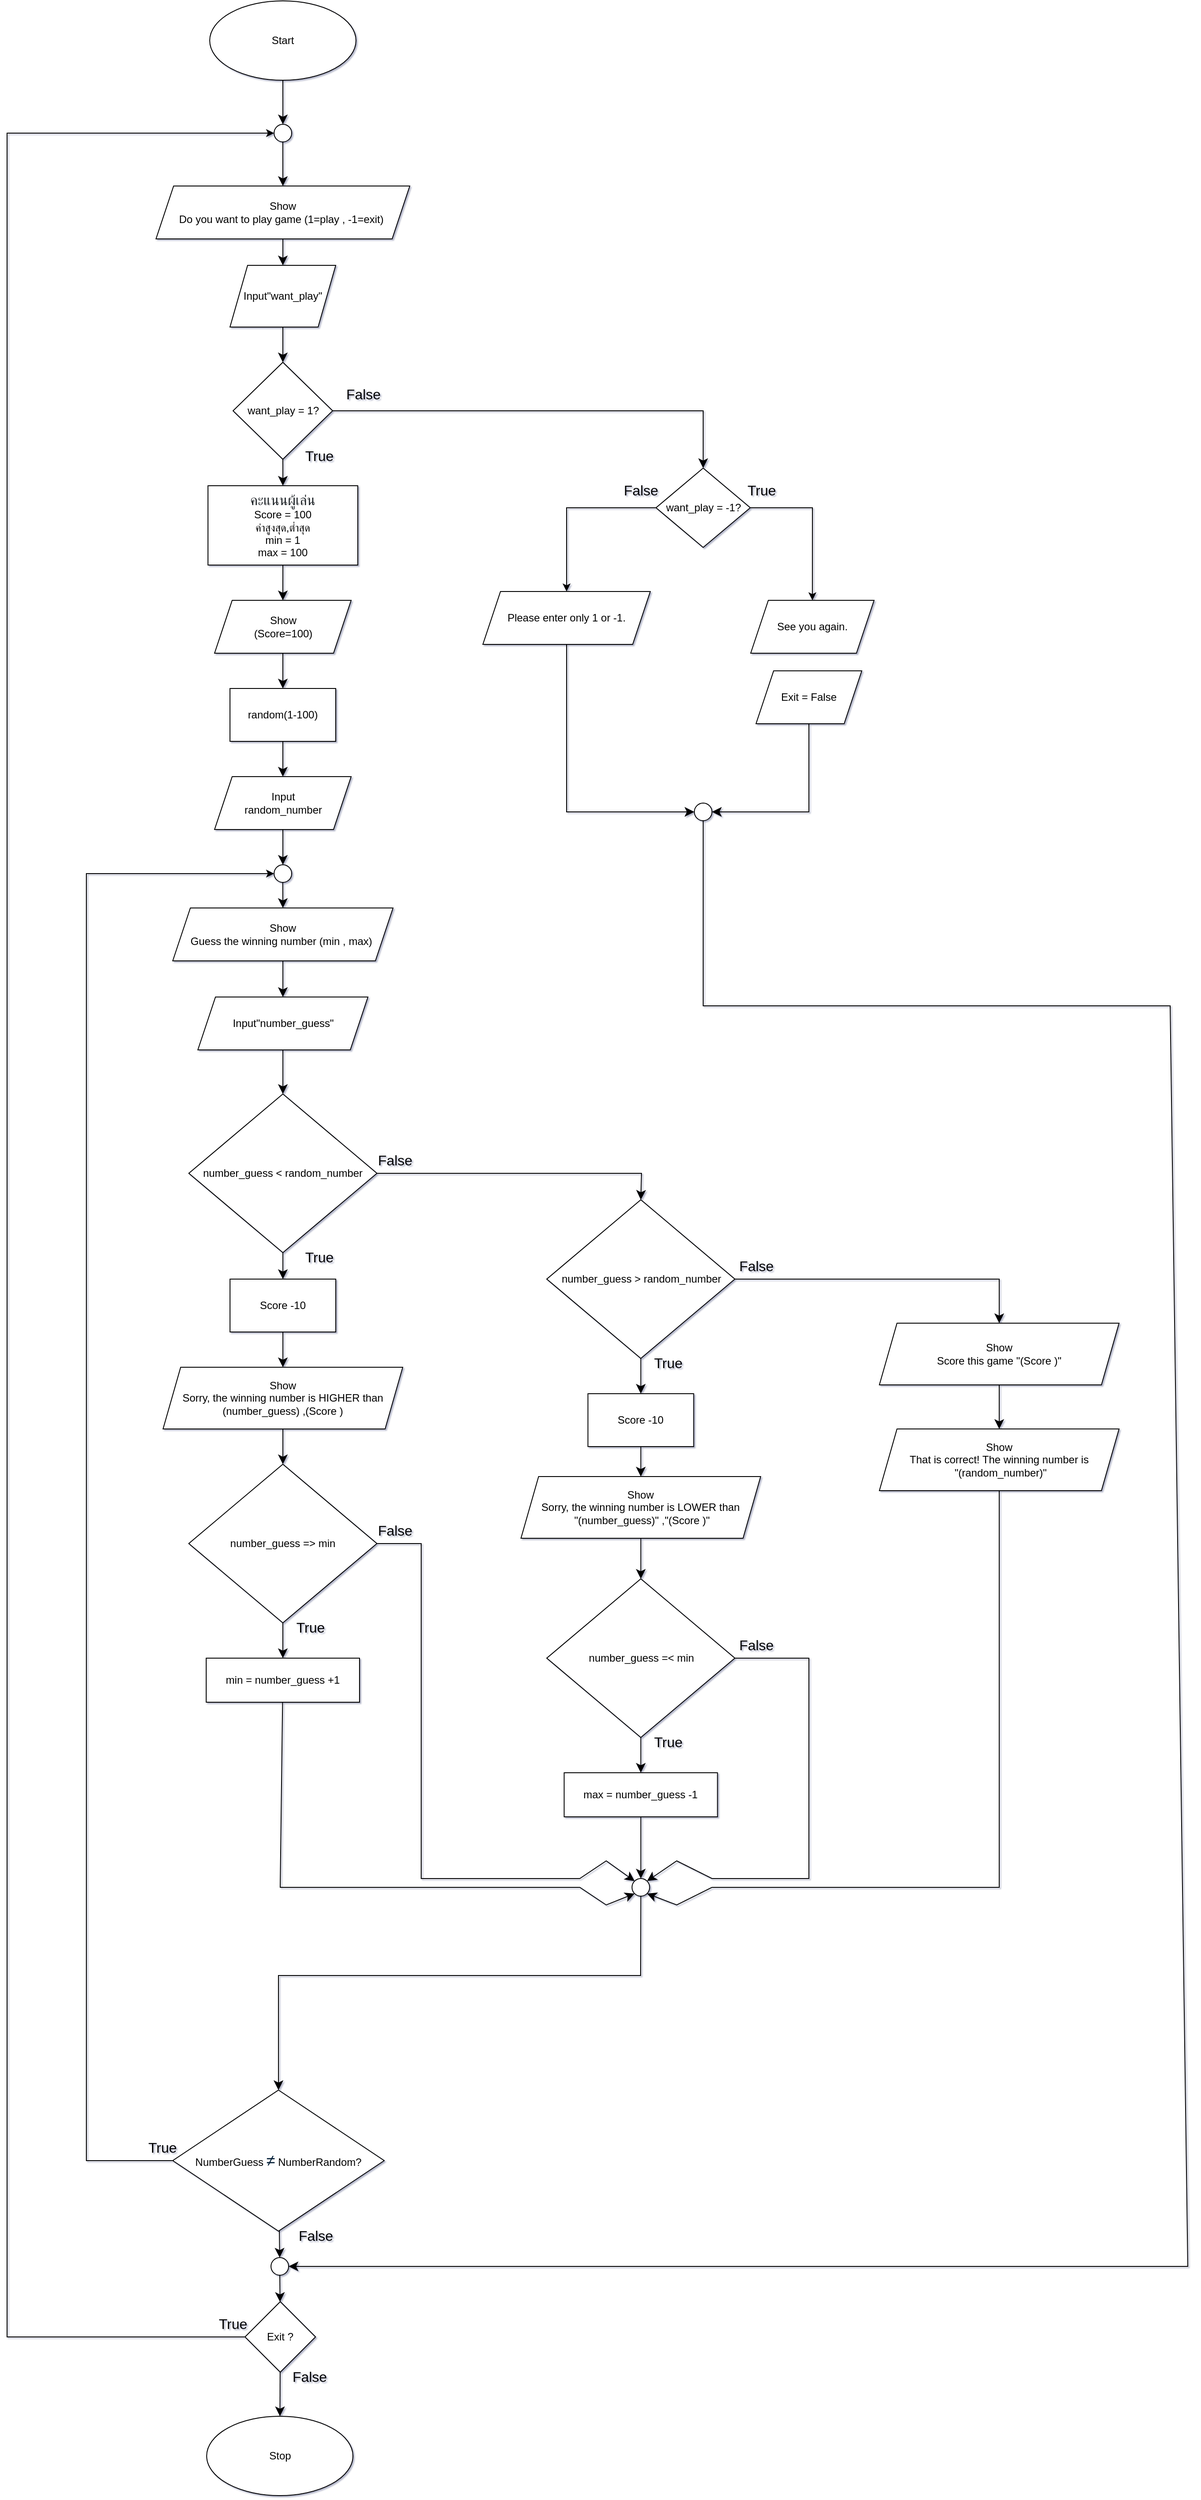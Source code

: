 <mxfile version="28.1.0">
  <diagram name="หน้า-1" id="7ZZkY_2BA6_iaLIwGmVf">
    <mxGraphModel dx="2977" dy="1754" grid="1" gridSize="10" guides="1" tooltips="1" connect="1" arrows="1" fold="1" page="1" pageScale="1" pageWidth="827" pageHeight="1169" math="0" shadow="1">
      <root>
        <mxCell id="0" />
        <mxCell id="1" parent="0" />
        <mxCell id="qD41CssBn5ZO2IdtqPFg-21" value="" style="edgeStyle=none;curved=1;rounded=0;orthogonalLoop=1;jettySize=auto;html=1;fontSize=12;startSize=8;endSize=8;entryX=0.5;entryY=0;entryDx=0;entryDy=0;" edge="1" parent="1" source="QrV30BwfFD1UE00L9ssL-2" target="lcvjllNkN0c5qHok56tw-1">
          <mxGeometry relative="1" as="geometry" />
        </mxCell>
        <mxCell id="QrV30BwfFD1UE00L9ssL-2" value="Start" style="ellipse;whiteSpace=wrap;html=1;" parent="1" vertex="1">
          <mxGeometry x="290" y="80" width="166" height="90" as="geometry" />
        </mxCell>
        <mxCell id="qD41CssBn5ZO2IdtqPFg-26" value="" style="edgeStyle=none;curved=1;rounded=0;orthogonalLoop=1;jettySize=auto;html=1;fontSize=12;startSize=8;endSize=8;" edge="1" parent="1" source="QrV30BwfFD1UE00L9ssL-3" target="QrV30BwfFD1UE00L9ssL-11">
          <mxGeometry relative="1" as="geometry" />
        </mxCell>
        <mxCell id="QrV30BwfFD1UE00L9ssL-3" value="&lt;div&gt;&lt;span style=&quot;color: rgb(31, 35, 40); font-family: -apple-system, BlinkMacSystemFont, &amp;quot;Segoe UI&amp;quot;, &amp;quot;Noto Sans&amp;quot;, Helvetica, Arial, sans-serif, &amp;quot;Apple Color Emoji&amp;quot;, &amp;quot;Segoe UI Emoji&amp;quot;; font-size: 16px; text-align: left; background-color: rgb(255, 255, 255);&quot;&gt;คะแนน&lt;/span&gt;&lt;span style=&quot;background-color: rgb(255, 255, 255); color: rgb(31, 35, 40); font-family: -apple-system, BlinkMacSystemFont, &amp;quot;Segoe UI&amp;quot;, &amp;quot;Noto Sans&amp;quot;, Helvetica, Arial, sans-serif, &amp;quot;Apple Color Emoji&amp;quot;, &amp;quot;Segoe UI Emoji&amp;quot;; font-size: 16px; text-align: left;&quot;&gt;ผู้เล่น&lt;/span&gt;&lt;/div&gt;Score = 100&lt;div&gt;ค่าสูงสุด,ต่ำสุด&lt;/div&gt;&lt;div&gt;min = 1&lt;/div&gt;&lt;div&gt;max = 100&lt;/div&gt;" style="rounded=0;whiteSpace=wrap;html=1;" parent="1" vertex="1">
          <mxGeometry x="288.04" y="630" width="170" height="90" as="geometry" />
        </mxCell>
        <mxCell id="qD41CssBn5ZO2IdtqPFg-28" value="" style="edgeStyle=none;curved=1;rounded=0;orthogonalLoop=1;jettySize=auto;html=1;fontSize=12;startSize=8;endSize=8;" edge="1" parent="1" source="QrV30BwfFD1UE00L9ssL-5" target="qD41CssBn5ZO2IdtqPFg-3">
          <mxGeometry relative="1" as="geometry" />
        </mxCell>
        <mxCell id="QrV30BwfFD1UE00L9ssL-5" value="random&lt;span style=&quot;background-color: transparent; color: light-dark(rgb(0, 0, 0), rgb(255, 255, 255));&quot;&gt;(1-100)&lt;/span&gt;" style="rounded=0;whiteSpace=wrap;html=1;" parent="1" vertex="1">
          <mxGeometry x="313" y="860" width="120" height="60" as="geometry" />
        </mxCell>
        <mxCell id="qD41CssBn5ZO2IdtqPFg-25" value="" style="edgeStyle=none;curved=1;rounded=0;orthogonalLoop=1;jettySize=auto;html=1;fontSize=12;startSize=8;endSize=8;" edge="1" parent="1" source="QrV30BwfFD1UE00L9ssL-9" target="QrV30BwfFD1UE00L9ssL-3">
          <mxGeometry relative="1" as="geometry" />
        </mxCell>
        <mxCell id="qD41CssBn5ZO2IdtqPFg-62" value="" style="edgeStyle=none;curved=0;rounded=0;orthogonalLoop=1;jettySize=auto;html=1;fontSize=12;startSize=8;endSize=8;entryX=0.5;entryY=0;entryDx=0;entryDy=0;" edge="1" parent="1" source="QrV30BwfFD1UE00L9ssL-9" target="6xoY5r_IMkIgJnPlj40s-8">
          <mxGeometry relative="1" as="geometry">
            <mxPoint x="606" y="545" as="targetPoint" />
            <Array as="points">
              <mxPoint x="850" y="545" />
            </Array>
          </mxGeometry>
        </mxCell>
        <mxCell id="QrV30BwfFD1UE00L9ssL-9" value="want_play = 1?" style="rhombus;whiteSpace=wrap;html=1;direction=south;" parent="1" vertex="1">
          <mxGeometry x="316.5" y="490" width="113" height="110" as="geometry" />
        </mxCell>
        <mxCell id="qD41CssBn5ZO2IdtqPFg-27" value="" style="edgeStyle=none;curved=1;rounded=0;orthogonalLoop=1;jettySize=auto;html=1;fontSize=12;startSize=8;endSize=8;entryX=0.5;entryY=0;entryDx=0;entryDy=0;" edge="1" parent="1" source="QrV30BwfFD1UE00L9ssL-11" target="QrV30BwfFD1UE00L9ssL-5">
          <mxGeometry relative="1" as="geometry" />
        </mxCell>
        <mxCell id="QrV30BwfFD1UE00L9ssL-11" value="Show&lt;div&gt;(Score=100)&lt;/div&gt;" style="shape=parallelogram;perimeter=parallelogramPerimeter;whiteSpace=wrap;html=1;fixedSize=1;" parent="1" vertex="1">
          <mxGeometry x="295.5" y="760" width="155" height="60" as="geometry" />
        </mxCell>
        <mxCell id="qD41CssBn5ZO2IdtqPFg-32" value="" style="edgeStyle=none;curved=1;rounded=0;orthogonalLoop=1;jettySize=auto;html=1;fontSize=12;startSize=8;endSize=8;" edge="1" parent="1" source="QrV30BwfFD1UE00L9ssL-12" target="qD41CssBn5ZO2IdtqPFg-1">
          <mxGeometry relative="1" as="geometry" />
        </mxCell>
        <mxCell id="QrV30BwfFD1UE00L9ssL-12" value="&lt;div&gt;&lt;span style=&quot;background-color: transparent; color: light-dark(rgb(0, 0, 0), rgb(255, 255, 255));&quot;&gt;Input&quot;number_guess&quot;&lt;/span&gt;&lt;/div&gt;" style="shape=parallelogram;perimeter=parallelogramPerimeter;whiteSpace=wrap;html=1;fixedSize=1;" parent="1" vertex="1">
          <mxGeometry x="276.54" y="1210" width="193" height="60" as="geometry" />
        </mxCell>
        <mxCell id="qD41CssBn5ZO2IdtqPFg-31" value="" style="edgeStyle=none;curved=1;rounded=0;orthogonalLoop=1;jettySize=auto;html=1;fontSize=12;startSize=8;endSize=8;" edge="1" parent="1" source="QrV30BwfFD1UE00L9ssL-13" target="QrV30BwfFD1UE00L9ssL-12">
          <mxGeometry relative="1" as="geometry" />
        </mxCell>
        <mxCell id="QrV30BwfFD1UE00L9ssL-13" value="&lt;div&gt;Show&lt;/div&gt;Guess the winning number (min , max)&amp;nbsp;" style="shape=parallelogram;perimeter=parallelogramPerimeter;whiteSpace=wrap;html=1;fixedSize=1;" parent="1" vertex="1">
          <mxGeometry x="248.04" y="1109" width="250" height="60" as="geometry" />
        </mxCell>
        <mxCell id="6xoY5r_IMkIgJnPlj40s-5" value="" style="edgeStyle=orthogonalEdgeStyle;rounded=0;orthogonalLoop=1;jettySize=auto;html=1;entryX=0;entryY=0.5;entryDx=0;entryDy=0;" parent="1" source="QrV30BwfFD1UE00L9ssL-14" edge="1" target="qD41CssBn5ZO2IdtqPFg-15">
          <mxGeometry relative="1" as="geometry">
            <mxPoint x="330" y="1100" as="targetPoint" />
            <Array as="points">
              <mxPoint x="150" y="2530" />
              <mxPoint x="150" y="1070" />
            </Array>
          </mxGeometry>
        </mxCell>
        <mxCell id="qD41CssBn5ZO2IdtqPFg-71" value="" style="edgeStyle=none;curved=1;rounded=0;orthogonalLoop=1;jettySize=auto;html=1;fontSize=12;startSize=8;endSize=8;" edge="1" parent="1" source="QrV30BwfFD1UE00L9ssL-14" target="qD41CssBn5ZO2IdtqPFg-70">
          <mxGeometry relative="1" as="geometry" />
        </mxCell>
        <mxCell id="QrV30BwfFD1UE00L9ssL-14" value="NumberGuess&amp;nbsp;&lt;span style=&quot;color: rgb(0, 29, 53); font-family: Arial, sans-serif; font-size: 18px; text-align: start; background-color: rgb(255, 255, 255);&quot;&gt;≠&lt;/span&gt;&amp;nbsp;NumberRandom?" style="rhombus;whiteSpace=wrap;html=1;" parent="1" vertex="1">
          <mxGeometry x="248.04" y="2450" width="240" height="160" as="geometry" />
        </mxCell>
        <mxCell id="qD41CssBn5ZO2IdtqPFg-23" value="" style="edgeStyle=none;curved=1;rounded=0;orthogonalLoop=1;jettySize=auto;html=1;fontSize=12;startSize=8;endSize=8;" edge="1" parent="1" source="QrV30BwfFD1UE00L9ssL-17" target="QrV30BwfFD1UE00L9ssL-18">
          <mxGeometry relative="1" as="geometry" />
        </mxCell>
        <mxCell id="QrV30BwfFD1UE00L9ssL-17" value="&lt;div&gt;Show&lt;/div&gt;Do you want to play game (1=play , -1=exit)&amp;nbsp;" style="shape=parallelogram;perimeter=parallelogramPerimeter;whiteSpace=wrap;html=1;fixedSize=1;" parent="1" vertex="1">
          <mxGeometry x="229.04" y="290" width="288" height="60" as="geometry" />
        </mxCell>
        <mxCell id="qD41CssBn5ZO2IdtqPFg-77" value="" style="edgeStyle=none;curved=1;rounded=0;orthogonalLoop=1;jettySize=auto;html=1;fontSize=12;startSize=8;endSize=8;" edge="1" parent="1" source="QrV30BwfFD1UE00L9ssL-18" target="QrV30BwfFD1UE00L9ssL-9">
          <mxGeometry relative="1" as="geometry" />
        </mxCell>
        <mxCell id="QrV30BwfFD1UE00L9ssL-18" value="Input&quot;want_play&quot;" style="shape=parallelogram;perimeter=parallelogramPerimeter;whiteSpace=wrap;html=1;fixedSize=1;" parent="1" vertex="1">
          <mxGeometry x="313" y="380" width="120" height="70" as="geometry" />
        </mxCell>
        <mxCell id="6xoY5r_IMkIgJnPlj40s-12" value="See you again." style="shape=parallelogram;perimeter=parallelogramPerimeter;whiteSpace=wrap;html=1;fixedSize=1;" parent="1" vertex="1">
          <mxGeometry x="903.96" y="760" width="140" height="60" as="geometry" />
        </mxCell>
        <mxCell id="6xoY5r_IMkIgJnPlj40s-15" value="" style="edgeStyle=orthogonalEdgeStyle;rounded=0;orthogonalLoop=1;jettySize=auto;html=1;" parent="1" source="6xoY5r_IMkIgJnPlj40s-8" target="6xoY5r_IMkIgJnPlj40s-9" edge="1">
          <mxGeometry relative="1" as="geometry" />
        </mxCell>
        <mxCell id="6xoY5r_IMkIgJnPlj40s-19" value="" style="edgeStyle=orthogonalEdgeStyle;rounded=0;orthogonalLoop=1;jettySize=auto;html=1;entryX=0.5;entryY=0;entryDx=0;entryDy=0;" parent="1" source="6xoY5r_IMkIgJnPlj40s-8" target="6xoY5r_IMkIgJnPlj40s-12" edge="1">
          <mxGeometry relative="1" as="geometry">
            <mxPoint x="1037" y="655" as="targetPoint" />
          </mxGeometry>
        </mxCell>
        <mxCell id="6xoY5r_IMkIgJnPlj40s-8" value="want_play = -1?" style="rhombus;whiteSpace=wrap;html=1;" parent="1" vertex="1">
          <mxGeometry x="796.5" y="610" width="107" height="90" as="geometry" />
        </mxCell>
        <mxCell id="qD41CssBn5ZO2IdtqPFg-65" value="" style="edgeStyle=none;curved=0;rounded=0;orthogonalLoop=1;jettySize=auto;html=1;fontSize=12;startSize=8;endSize=8;entryX=0;entryY=0.5;entryDx=0;entryDy=0;" edge="1" parent="1" source="6xoY5r_IMkIgJnPlj40s-9" target="qD41CssBn5ZO2IdtqPFg-63">
          <mxGeometry relative="1" as="geometry">
            <mxPoint x="695" y="960" as="targetPoint" />
            <Array as="points">
              <mxPoint x="695" y="1000" />
            </Array>
          </mxGeometry>
        </mxCell>
        <mxCell id="6xoY5r_IMkIgJnPlj40s-9" value="Please enter only 1 or -1." style="shape=parallelogram;perimeter=parallelogramPerimeter;whiteSpace=wrap;html=1;fixedSize=1;" parent="1" vertex="1">
          <mxGeometry x="600" y="750" width="190" height="60" as="geometry" />
        </mxCell>
        <mxCell id="qD41CssBn5ZO2IdtqPFg-73" value="" style="edgeStyle=none;curved=1;rounded=0;orthogonalLoop=1;jettySize=auto;html=1;fontSize=12;startSize=8;endSize=8;" edge="1" parent="1" source="6xoY5r_IMkIgJnPlj40s-20" target="6xoY5r_IMkIgJnPlj40s-22">
          <mxGeometry relative="1" as="geometry" />
        </mxCell>
        <mxCell id="6xoY5r_IMkIgJnPlj40s-20" value="Exit ?" style="rhombus;whiteSpace=wrap;html=1;" parent="1" vertex="1">
          <mxGeometry x="330.08" y="2690" width="80" height="80" as="geometry" />
        </mxCell>
        <mxCell id="qD41CssBn5ZO2IdtqPFg-67" value="" style="edgeStyle=none;curved=0;rounded=0;orthogonalLoop=1;jettySize=auto;html=1;fontSize=12;startSize=8;endSize=8;entryX=1;entryY=0.5;entryDx=0;entryDy=0;" edge="1" parent="1" source="6xoY5r_IMkIgJnPlj40s-21" target="qD41CssBn5ZO2IdtqPFg-63">
          <mxGeometry relative="1" as="geometry">
            <mxPoint x="970" y="1050" as="targetPoint" />
            <Array as="points">
              <mxPoint x="970" y="1000" />
            </Array>
          </mxGeometry>
        </mxCell>
        <mxCell id="6xoY5r_IMkIgJnPlj40s-21" value="Exit = False" style="shape=parallelogram;perimeter=parallelogramPerimeter;whiteSpace=wrap;html=1;fixedSize=1;" parent="1" vertex="1">
          <mxGeometry x="910" y="840" width="120" height="60" as="geometry" />
        </mxCell>
        <mxCell id="6xoY5r_IMkIgJnPlj40s-22" value="Stop" style="ellipse;whiteSpace=wrap;html=1;" parent="1" vertex="1">
          <mxGeometry x="286.54" y="2820" width="166" height="90" as="geometry" />
        </mxCell>
        <mxCell id="qD41CssBn5ZO2IdtqPFg-22" value="" style="edgeStyle=none;curved=1;rounded=0;orthogonalLoop=1;jettySize=auto;html=1;fontSize=12;startSize=8;endSize=8;entryX=0.5;entryY=0;entryDx=0;entryDy=0;" edge="1" parent="1" source="lcvjllNkN0c5qHok56tw-1" target="QrV30BwfFD1UE00L9ssL-17">
          <mxGeometry relative="1" as="geometry" />
        </mxCell>
        <mxCell id="lcvjllNkN0c5qHok56tw-1" value="" style="ellipse;whiteSpace=wrap;html=1;aspect=fixed;" parent="1" vertex="1">
          <mxGeometry x="363.04" y="220" width="20" height="20" as="geometry" />
        </mxCell>
        <mxCell id="qD41CssBn5ZO2IdtqPFg-33" value="" style="edgeStyle=none;curved=1;rounded=0;orthogonalLoop=1;jettySize=auto;html=1;fontSize=12;startSize=8;endSize=8;" edge="1" parent="1" source="qD41CssBn5ZO2IdtqPFg-1" target="qD41CssBn5ZO2IdtqPFg-4">
          <mxGeometry relative="1" as="geometry" />
        </mxCell>
        <mxCell id="qD41CssBn5ZO2IdtqPFg-41" value="" style="edgeStyle=none;curved=0;rounded=0;orthogonalLoop=1;jettySize=auto;html=1;fontSize=12;startSize=8;endSize=8;entryX=0.5;entryY=0;entryDx=0;entryDy=0;" edge="1" parent="1" source="qD41CssBn5ZO2IdtqPFg-1" target="qD41CssBn5ZO2IdtqPFg-8">
          <mxGeometry relative="1" as="geometry">
            <mxPoint x="706.54" y="1410" as="targetPoint" />
            <Array as="points">
              <mxPoint x="780" y="1410" />
            </Array>
          </mxGeometry>
        </mxCell>
        <mxCell id="qD41CssBn5ZO2IdtqPFg-1" value="number_guess &amp;lt; random_number" style="rhombus;whiteSpace=wrap;html=1;" vertex="1" parent="1">
          <mxGeometry x="266.29" y="1320" width="213.5" height="180" as="geometry" />
        </mxCell>
        <mxCell id="qD41CssBn5ZO2IdtqPFg-29" value="" style="edgeStyle=none;curved=1;rounded=0;orthogonalLoop=1;jettySize=auto;html=1;fontSize=12;startSize=8;endSize=8;entryX=0.5;entryY=0;entryDx=0;entryDy=0;" edge="1" parent="1" source="qD41CssBn5ZO2IdtqPFg-3" target="qD41CssBn5ZO2IdtqPFg-15">
          <mxGeometry relative="1" as="geometry" />
        </mxCell>
        <mxCell id="qD41CssBn5ZO2IdtqPFg-3" value="Input&lt;div&gt;random_number&lt;/div&gt;" style="shape=parallelogram;perimeter=parallelogramPerimeter;whiteSpace=wrap;html=1;fixedSize=1;" vertex="1" parent="1">
          <mxGeometry x="295.5" y="960" width="155" height="60" as="geometry" />
        </mxCell>
        <mxCell id="qD41CssBn5ZO2IdtqPFg-34" value="" style="edgeStyle=none;curved=1;rounded=0;orthogonalLoop=1;jettySize=auto;html=1;fontSize=12;startSize=8;endSize=8;" edge="1" parent="1" source="qD41CssBn5ZO2IdtqPFg-4" target="qD41CssBn5ZO2IdtqPFg-5">
          <mxGeometry relative="1" as="geometry" />
        </mxCell>
        <mxCell id="qD41CssBn5ZO2IdtqPFg-4" value="Score -10" style="rounded=0;whiteSpace=wrap;html=1;" vertex="1" parent="1">
          <mxGeometry x="313.04" y="1530" width="120" height="60" as="geometry" />
        </mxCell>
        <mxCell id="qD41CssBn5ZO2IdtqPFg-35" value="" style="edgeStyle=none;curved=1;rounded=0;orthogonalLoop=1;jettySize=auto;html=1;fontSize=12;startSize=8;endSize=8;" edge="1" parent="1" source="qD41CssBn5ZO2IdtqPFg-5" target="qD41CssBn5ZO2IdtqPFg-6">
          <mxGeometry relative="1" as="geometry" />
        </mxCell>
        <mxCell id="qD41CssBn5ZO2IdtqPFg-5" value="&lt;div&gt;Show&lt;/div&gt;Sorry, the winning number is HIGHER than (number_guess) ,(Score&amp;nbsp;)" style="shape=parallelogram;perimeter=parallelogramPerimeter;whiteSpace=wrap;html=1;fixedSize=1;" vertex="1" parent="1">
          <mxGeometry x="237.04" y="1630" width="272" height="70" as="geometry" />
        </mxCell>
        <mxCell id="qD41CssBn5ZO2IdtqPFg-36" value="" style="edgeStyle=none;curved=1;rounded=0;orthogonalLoop=1;jettySize=auto;html=1;fontSize=12;startSize=8;endSize=8;" edge="1" parent="1" source="qD41CssBn5ZO2IdtqPFg-6" target="qD41CssBn5ZO2IdtqPFg-7">
          <mxGeometry relative="1" as="geometry" />
        </mxCell>
        <mxCell id="qD41CssBn5ZO2IdtqPFg-91" value="" style="edgeStyle=none;curved=0;rounded=0;orthogonalLoop=1;jettySize=auto;html=1;fontSize=12;startSize=8;endSize=8;entryX=0;entryY=0;entryDx=0;entryDy=0;" edge="1" parent="1" source="qD41CssBn5ZO2IdtqPFg-6" target="qD41CssBn5ZO2IdtqPFg-16">
          <mxGeometry relative="1" as="geometry">
            <mxPoint x="706.5" y="1830" as="targetPoint" />
            <Array as="points">
              <mxPoint x="530" y="1830" />
              <mxPoint x="530" y="2210" />
              <mxPoint x="710" y="2210" />
              <mxPoint x="740" y="2190" />
            </Array>
          </mxGeometry>
        </mxCell>
        <mxCell id="qD41CssBn5ZO2IdtqPFg-6" value="number_guess =&amp;gt; min" style="rhombus;whiteSpace=wrap;html=1;" vertex="1" parent="1">
          <mxGeometry x="266.25" y="1740" width="213.5" height="180" as="geometry" />
        </mxCell>
        <mxCell id="qD41CssBn5ZO2IdtqPFg-53" value="" style="edgeStyle=none;curved=0;rounded=0;orthogonalLoop=1;jettySize=auto;html=1;fontSize=12;startSize=8;endSize=8;entryX=0;entryY=1;entryDx=0;entryDy=0;" edge="1" parent="1" source="qD41CssBn5ZO2IdtqPFg-7" target="qD41CssBn5ZO2IdtqPFg-16">
          <mxGeometry relative="1" as="geometry">
            <mxPoint x="373" y="2155" as="targetPoint" />
            <Array as="points">
              <mxPoint x="370" y="2220" />
              <mxPoint x="710" y="2220" />
              <mxPoint x="740" y="2240" />
            </Array>
          </mxGeometry>
        </mxCell>
        <mxCell id="qD41CssBn5ZO2IdtqPFg-7" value="min = number_guess +1" style="rounded=0;whiteSpace=wrap;html=1;" vertex="1" parent="1">
          <mxGeometry x="286" y="1960" width="174" height="50" as="geometry" />
        </mxCell>
        <mxCell id="qD41CssBn5ZO2IdtqPFg-42" value="" style="edgeStyle=none;curved=1;rounded=0;orthogonalLoop=1;jettySize=auto;html=1;fontSize=12;startSize=8;endSize=8;" edge="1" parent="1" source="qD41CssBn5ZO2IdtqPFg-8" target="qD41CssBn5ZO2IdtqPFg-9">
          <mxGeometry relative="1" as="geometry" />
        </mxCell>
        <mxCell id="qD41CssBn5ZO2IdtqPFg-47" value="" style="edgeStyle=none;curved=0;rounded=0;orthogonalLoop=1;jettySize=auto;html=1;fontSize=12;startSize=8;endSize=8;entryX=0.5;entryY=0;entryDx=0;entryDy=0;" edge="1" parent="1" source="qD41CssBn5ZO2IdtqPFg-8" target="qD41CssBn5ZO2IdtqPFg-13">
          <mxGeometry relative="1" as="geometry">
            <mxPoint x="1112.75" y="1530" as="targetPoint" />
            <Array as="points">
              <mxPoint x="1186" y="1530" />
            </Array>
          </mxGeometry>
        </mxCell>
        <mxCell id="qD41CssBn5ZO2IdtqPFg-8" value="number_guess &amp;gt; random_number" style="rhombus;whiteSpace=wrap;html=1;" vertex="1" parent="1">
          <mxGeometry x="672.5" y="1440" width="213.5" height="180" as="geometry" />
        </mxCell>
        <mxCell id="qD41CssBn5ZO2IdtqPFg-43" value="" style="edgeStyle=none;curved=1;rounded=0;orthogonalLoop=1;jettySize=auto;html=1;fontSize=12;startSize=8;endSize=8;" edge="1" parent="1" source="qD41CssBn5ZO2IdtqPFg-9" target="qD41CssBn5ZO2IdtqPFg-10">
          <mxGeometry relative="1" as="geometry" />
        </mxCell>
        <mxCell id="qD41CssBn5ZO2IdtqPFg-9" value="Score -10" style="rounded=0;whiteSpace=wrap;html=1;" vertex="1" parent="1">
          <mxGeometry x="719.25" y="1660" width="120" height="60" as="geometry" />
        </mxCell>
        <mxCell id="qD41CssBn5ZO2IdtqPFg-44" value="" style="edgeStyle=none;curved=1;rounded=0;orthogonalLoop=1;jettySize=auto;html=1;fontSize=12;startSize=8;endSize=8;" edge="1" parent="1" source="qD41CssBn5ZO2IdtqPFg-10" target="qD41CssBn5ZO2IdtqPFg-11">
          <mxGeometry relative="1" as="geometry" />
        </mxCell>
        <mxCell id="qD41CssBn5ZO2IdtqPFg-10" value="&lt;div&gt;Show&lt;/div&gt;Sorry, the winning number is LOWER than&lt;div&gt;&amp;nbsp;&quot;(number_guess)&quot; ,&quot;(Score&amp;nbsp;)&quot;&lt;/div&gt;" style="shape=parallelogram;perimeter=parallelogramPerimeter;whiteSpace=wrap;html=1;fixedSize=1;" vertex="1" parent="1">
          <mxGeometry x="643.25" y="1754" width="272" height="70" as="geometry" />
        </mxCell>
        <mxCell id="qD41CssBn5ZO2IdtqPFg-45" value="" style="edgeStyle=none;curved=1;rounded=0;orthogonalLoop=1;jettySize=auto;html=1;fontSize=12;startSize=8;endSize=8;" edge="1" parent="1" source="qD41CssBn5ZO2IdtqPFg-11" target="qD41CssBn5ZO2IdtqPFg-12">
          <mxGeometry relative="1" as="geometry" />
        </mxCell>
        <mxCell id="qD41CssBn5ZO2IdtqPFg-93" value="" style="edgeStyle=none;curved=0;rounded=0;orthogonalLoop=1;jettySize=auto;html=1;fontSize=12;startSize=8;endSize=8;entryX=1;entryY=0;entryDx=0;entryDy=0;" edge="1" parent="1" source="qD41CssBn5ZO2IdtqPFg-11" target="qD41CssBn5ZO2IdtqPFg-16">
          <mxGeometry relative="1" as="geometry">
            <mxPoint x="1112.75" y="1960" as="targetPoint" />
            <Array as="points">
              <mxPoint x="970" y="1960" />
              <mxPoint x="970" y="2210" />
              <mxPoint x="860" y="2210" />
              <mxPoint x="820" y="2190" />
            </Array>
          </mxGeometry>
        </mxCell>
        <mxCell id="qD41CssBn5ZO2IdtqPFg-11" value="number_guess =&amp;lt; min" style="rhombus;whiteSpace=wrap;html=1;" vertex="1" parent="1">
          <mxGeometry x="672.5" y="1870" width="213.5" height="180" as="geometry" />
        </mxCell>
        <mxCell id="qD41CssBn5ZO2IdtqPFg-58" value="" style="edgeStyle=none;curved=1;rounded=0;orthogonalLoop=1;jettySize=auto;html=1;fontSize=12;startSize=8;endSize=8;" edge="1" parent="1" source="qD41CssBn5ZO2IdtqPFg-12" target="qD41CssBn5ZO2IdtqPFg-16">
          <mxGeometry relative="1" as="geometry" />
        </mxCell>
        <mxCell id="qD41CssBn5ZO2IdtqPFg-12" value="max = number_guess -1" style="rounded=0;whiteSpace=wrap;html=1;" vertex="1" parent="1">
          <mxGeometry x="692.25" y="2090" width="174" height="50" as="geometry" />
        </mxCell>
        <mxCell id="qD41CssBn5ZO2IdtqPFg-48" value="" style="edgeStyle=none;curved=1;rounded=0;orthogonalLoop=1;jettySize=auto;html=1;fontSize=12;startSize=8;endSize=8;" edge="1" parent="1" source="qD41CssBn5ZO2IdtqPFg-13" target="qD41CssBn5ZO2IdtqPFg-14">
          <mxGeometry relative="1" as="geometry" />
        </mxCell>
        <mxCell id="qD41CssBn5ZO2IdtqPFg-13" value="&lt;div&gt;Show&lt;/div&gt;Score this game &quot;&lt;span style=&quot;background-color: transparent; color: light-dark(rgb(0, 0, 0), rgb(255, 255, 255));&quot;&gt;(Score&amp;nbsp;)&quot;&lt;/span&gt;" style="shape=parallelogram;perimeter=parallelogramPerimeter;whiteSpace=wrap;html=1;fixedSize=1;" vertex="1" parent="1">
          <mxGeometry x="1050" y="1580" width="272" height="70" as="geometry" />
        </mxCell>
        <mxCell id="qD41CssBn5ZO2IdtqPFg-57" value="" style="edgeStyle=none;curved=0;rounded=0;orthogonalLoop=1;jettySize=auto;html=1;fontSize=12;startSize=8;endSize=8;entryX=1;entryY=1;entryDx=0;entryDy=0;" edge="1" parent="1" source="qD41CssBn5ZO2IdtqPFg-14" target="qD41CssBn5ZO2IdtqPFg-16">
          <mxGeometry relative="1" as="geometry">
            <mxPoint x="1186" y="1925" as="targetPoint" />
            <Array as="points">
              <mxPoint x="1186" y="2220" />
              <mxPoint x="860" y="2220" />
              <mxPoint x="820" y="2240" />
            </Array>
          </mxGeometry>
        </mxCell>
        <mxCell id="qD41CssBn5ZO2IdtqPFg-14" value="&lt;div&gt;Show&lt;/div&gt;That is correct! The winning number is&lt;div&gt;&amp;nbsp;&quot;&lt;span style=&quot;background-color: transparent; color: light-dark(rgb(0, 0, 0), rgb(255, 255, 255));&quot;&gt;(random_number)&quot;&lt;/span&gt;&lt;/div&gt;" style="shape=parallelogram;perimeter=parallelogramPerimeter;whiteSpace=wrap;html=1;fixedSize=1;" vertex="1" parent="1">
          <mxGeometry x="1050" y="1700" width="272" height="70" as="geometry" />
        </mxCell>
        <mxCell id="qD41CssBn5ZO2IdtqPFg-30" value="" style="edgeStyle=none;curved=1;rounded=0;orthogonalLoop=1;jettySize=auto;html=1;fontSize=12;startSize=8;endSize=8;" edge="1" parent="1" source="qD41CssBn5ZO2IdtqPFg-15" target="QrV30BwfFD1UE00L9ssL-13">
          <mxGeometry relative="1" as="geometry" />
        </mxCell>
        <mxCell id="qD41CssBn5ZO2IdtqPFg-15" value="" style="ellipse;whiteSpace=wrap;html=1;aspect=fixed;" vertex="1" parent="1">
          <mxGeometry x="363.04" y="1060" width="20" height="20" as="geometry" />
        </mxCell>
        <mxCell id="qD41CssBn5ZO2IdtqPFg-60" value="" style="edgeStyle=none;curved=0;rounded=0;orthogonalLoop=1;jettySize=auto;html=1;fontSize=12;startSize=8;endSize=8;entryX=0.5;entryY=0;entryDx=0;entryDy=0;" edge="1" parent="1" source="qD41CssBn5ZO2IdtqPFg-16" target="QrV30BwfFD1UE00L9ssL-14">
          <mxGeometry relative="1" as="geometry">
            <mxPoint x="779.25" y="2360" as="targetPoint" />
            <Array as="points">
              <mxPoint x="779" y="2320" />
              <mxPoint x="368" y="2320" />
            </Array>
          </mxGeometry>
        </mxCell>
        <mxCell id="qD41CssBn5ZO2IdtqPFg-16" value="" style="ellipse;whiteSpace=wrap;html=1;aspect=fixed;" vertex="1" parent="1">
          <mxGeometry x="769.25" y="2210" width="20" height="20" as="geometry" />
        </mxCell>
        <mxCell id="qD41CssBn5ZO2IdtqPFg-20" value="" style="edgeStyle=orthogonalEdgeStyle;rounded=0;orthogonalLoop=1;jettySize=auto;html=1;exitX=0;exitY=0.5;exitDx=0;exitDy=0;entryX=0;entryY=0.5;entryDx=0;entryDy=0;" edge="1" parent="1" source="6xoY5r_IMkIgJnPlj40s-20" target="lcvjllNkN0c5qHok56tw-1">
          <mxGeometry relative="1" as="geometry">
            <mxPoint x="340" y="230" as="targetPoint" />
            <Array as="points">
              <mxPoint x="60" y="2730" />
              <mxPoint x="60" y="230" />
            </Array>
            <mxPoint x="330" y="3160" as="sourcePoint" />
          </mxGeometry>
        </mxCell>
        <mxCell id="qD41CssBn5ZO2IdtqPFg-69" value="" style="edgeStyle=none;curved=0;rounded=0;orthogonalLoop=1;jettySize=auto;html=1;fontSize=12;startSize=8;endSize=8;entryX=1;entryY=0.5;entryDx=0;entryDy=0;" edge="1" parent="1" source="qD41CssBn5ZO2IdtqPFg-63" target="qD41CssBn5ZO2IdtqPFg-70">
          <mxGeometry relative="1" as="geometry">
            <mxPoint x="880" y="2500" as="targetPoint" />
            <Array as="points">
              <mxPoint x="850" y="1220" />
              <mxPoint x="1380" y="1220" />
              <mxPoint x="1400" y="2650" />
            </Array>
          </mxGeometry>
        </mxCell>
        <mxCell id="qD41CssBn5ZO2IdtqPFg-63" value="" style="ellipse;whiteSpace=wrap;html=1;aspect=fixed;" vertex="1" parent="1">
          <mxGeometry x="840" y="990" width="20" height="20" as="geometry" />
        </mxCell>
        <mxCell id="qD41CssBn5ZO2IdtqPFg-72" value="" style="edgeStyle=none;curved=1;rounded=0;orthogonalLoop=1;jettySize=auto;html=1;fontSize=12;startSize=8;endSize=8;" edge="1" parent="1" source="qD41CssBn5ZO2IdtqPFg-70" target="6xoY5r_IMkIgJnPlj40s-20">
          <mxGeometry relative="1" as="geometry" />
        </mxCell>
        <mxCell id="qD41CssBn5ZO2IdtqPFg-70" value="" style="ellipse;whiteSpace=wrap;html=1;aspect=fixed;" vertex="1" parent="1">
          <mxGeometry x="359.54" y="2640" width="20" height="20" as="geometry" />
        </mxCell>
        <mxCell id="qD41CssBn5ZO2IdtqPFg-75" value="False" style="text;html=1;align=center;verticalAlign=middle;resizable=0;points=[];autosize=1;strokeColor=none;fillColor=none;fontSize=16;" vertex="1" parent="1">
          <mxGeometry x="434" y="511" width="60" height="30" as="geometry" />
        </mxCell>
        <mxCell id="qD41CssBn5ZO2IdtqPFg-79" value="True" style="text;html=1;align=center;verticalAlign=middle;resizable=0;points=[];autosize=1;strokeColor=none;fillColor=none;fontSize=16;" vertex="1" parent="1">
          <mxGeometry x="384" y="581" width="60" height="30" as="geometry" />
        </mxCell>
        <mxCell id="qD41CssBn5ZO2IdtqPFg-80" value="False" style="text;html=1;align=center;verticalAlign=middle;resizable=0;points=[];autosize=1;strokeColor=none;fillColor=none;fontSize=16;" vertex="1" parent="1">
          <mxGeometry x="749.25" y="620" width="60" height="30" as="geometry" />
        </mxCell>
        <mxCell id="qD41CssBn5ZO2IdtqPFg-81" value="True" style="text;html=1;align=center;verticalAlign=middle;resizable=0;points=[];autosize=1;strokeColor=none;fillColor=none;fontSize=16;" vertex="1" parent="1">
          <mxGeometry x="886" y="620" width="60" height="30" as="geometry" />
        </mxCell>
        <mxCell id="qD41CssBn5ZO2IdtqPFg-82" value="True" style="text;html=1;align=center;verticalAlign=middle;resizable=0;points=[];autosize=1;strokeColor=none;fillColor=none;fontSize=16;" vertex="1" parent="1">
          <mxGeometry x="384" y="1490" width="60" height="30" as="geometry" />
        </mxCell>
        <mxCell id="qD41CssBn5ZO2IdtqPFg-83" value="True" style="text;html=1;align=center;verticalAlign=middle;resizable=0;points=[];autosize=1;strokeColor=none;fillColor=none;fontSize=16;" vertex="1" parent="1">
          <mxGeometry x="780" y="1610" width="60" height="30" as="geometry" />
        </mxCell>
        <mxCell id="qD41CssBn5ZO2IdtqPFg-84" value="False" style="text;html=1;align=center;verticalAlign=middle;resizable=0;points=[];autosize=1;strokeColor=none;fillColor=none;fontSize=16;" vertex="1" parent="1">
          <mxGeometry x="469.54" y="1380" width="60" height="30" as="geometry" />
        </mxCell>
        <mxCell id="qD41CssBn5ZO2IdtqPFg-85" value="False" style="text;html=1;align=center;verticalAlign=middle;resizable=0;points=[];autosize=1;strokeColor=none;fillColor=none;fontSize=16;" vertex="1" parent="1">
          <mxGeometry x="880" y="1500" width="60" height="30" as="geometry" />
        </mxCell>
        <mxCell id="qD41CssBn5ZO2IdtqPFg-86" value="False" style="text;html=1;align=center;verticalAlign=middle;resizable=0;points=[];autosize=1;strokeColor=none;fillColor=none;fontSize=16;" vertex="1" parent="1">
          <mxGeometry x="373" y="2760" width="60" height="30" as="geometry" />
        </mxCell>
        <mxCell id="qD41CssBn5ZO2IdtqPFg-87" value="False" style="text;html=1;align=center;verticalAlign=middle;resizable=0;points=[];autosize=1;strokeColor=none;fillColor=none;fontSize=16;" vertex="1" parent="1">
          <mxGeometry x="379.54" y="2600" width="60" height="30" as="geometry" />
        </mxCell>
        <mxCell id="qD41CssBn5ZO2IdtqPFg-88" value="True" style="text;html=1;align=center;verticalAlign=middle;resizable=0;points=[];autosize=1;strokeColor=none;fillColor=none;fontSize=16;" vertex="1" parent="1">
          <mxGeometry x="206.25" y="2500" width="60" height="30" as="geometry" />
        </mxCell>
        <mxCell id="qD41CssBn5ZO2IdtqPFg-89" value="True" style="text;html=1;align=center;verticalAlign=middle;resizable=0;points=[];autosize=1;strokeColor=none;fillColor=none;fontSize=16;" vertex="1" parent="1">
          <mxGeometry x="286" y="2700" width="60" height="30" as="geometry" />
        </mxCell>
        <mxCell id="qD41CssBn5ZO2IdtqPFg-94" value="True" style="text;html=1;align=center;verticalAlign=middle;resizable=0;points=[];autosize=1;strokeColor=none;fillColor=none;fontSize=16;" vertex="1" parent="1">
          <mxGeometry x="780" y="2040" width="60" height="30" as="geometry" />
        </mxCell>
        <mxCell id="qD41CssBn5ZO2IdtqPFg-95" value="True" style="text;html=1;align=center;verticalAlign=middle;resizable=0;points=[];autosize=1;strokeColor=none;fillColor=none;fontSize=16;" vertex="1" parent="1">
          <mxGeometry x="374" y="1910" width="60" height="30" as="geometry" />
        </mxCell>
        <mxCell id="qD41CssBn5ZO2IdtqPFg-96" value="False" style="text;html=1;align=center;verticalAlign=middle;resizable=0;points=[];autosize=1;strokeColor=none;fillColor=none;fontSize=16;" vertex="1" parent="1">
          <mxGeometry x="469.54" y="1800" width="60" height="30" as="geometry" />
        </mxCell>
        <mxCell id="qD41CssBn5ZO2IdtqPFg-97" value="False" style="text;html=1;align=center;verticalAlign=middle;resizable=0;points=[];autosize=1;strokeColor=none;fillColor=none;fontSize=16;" vertex="1" parent="1">
          <mxGeometry x="880" y="1930" width="60" height="30" as="geometry" />
        </mxCell>
      </root>
    </mxGraphModel>
  </diagram>
</mxfile>
